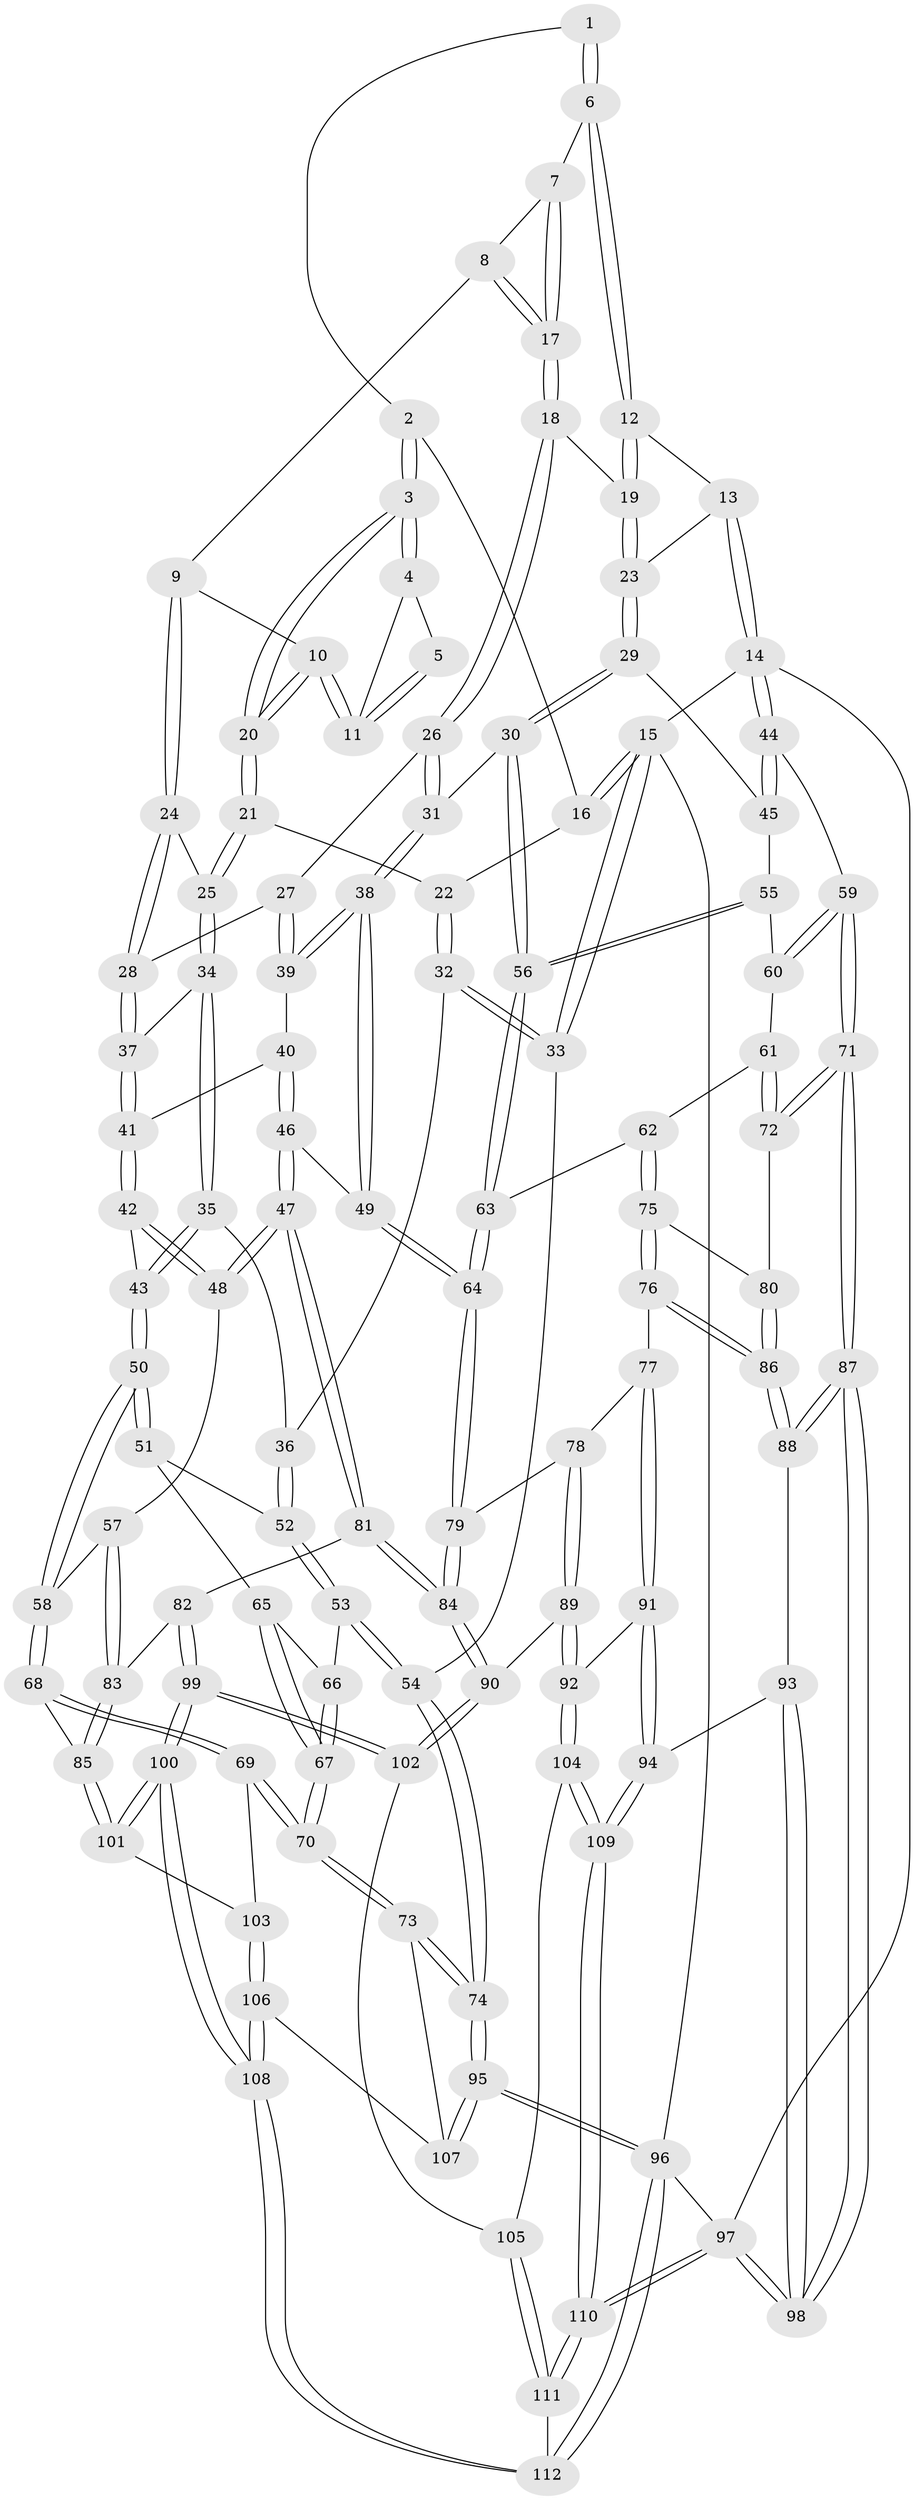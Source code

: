 // coarse degree distribution, {4: 0.417910447761194, 5: 0.417910447761194, 3: 0.08955223880597014, 6: 0.07462686567164178}
// Generated by graph-tools (version 1.1) at 2025/24/03/03/25 07:24:36]
// undirected, 112 vertices, 277 edges
graph export_dot {
graph [start="1"]
  node [color=gray90,style=filled];
  1 [pos="+0.3772604191604694+0"];
  2 [pos="+0.1572967005102643+0"];
  3 [pos="+0.2489841598403686+0.0705685239687689"];
  4 [pos="+0.30386856398135104+0.0282906549923517"];
  5 [pos="+0.3745248732846567+0"];
  6 [pos="+0.5623043337661552+0"];
  7 [pos="+0.5633704492611694+0"];
  8 [pos="+0.43733477295842405+0.09209609804772226"];
  9 [pos="+0.42755397270936396+0.09543215387653022"];
  10 [pos="+0.38956114322235724+0.07339979631303868"];
  11 [pos="+0.37645083493242293+0"];
  12 [pos="+0.9181364077380608+0"];
  13 [pos="+1+0"];
  14 [pos="+1+0"];
  15 [pos="+0+0"];
  16 [pos="+0.03479212694859554+0"];
  17 [pos="+0.6156518468150491+0.10659689461631447"];
  18 [pos="+0.6231330605922876+0.11699715316199641"];
  19 [pos="+0.7125032607104602+0.12440500356617054"];
  20 [pos="+0.2515137877455919+0.11090879787759558"];
  21 [pos="+0.22721437842253198+0.1537461683377821"];
  22 [pos="+0.11499902906621344+0.14511730601457623"];
  23 [pos="+0.8509278400046579+0.20555568809069155"];
  24 [pos="+0.41804307723243966+0.18870875543633472"];
  25 [pos="+0.25155451191474687+0.1977386620252192"];
  26 [pos="+0.5809677380031332+0.21330570352768866"];
  27 [pos="+0.5745971436462176+0.22070877243180848"];
  28 [pos="+0.4642290408032696+0.26016377419343434"];
  29 [pos="+0.8606096379101417+0.22418973260773856"];
  30 [pos="+0.7873115350085345+0.33891224466287256"];
  31 [pos="+0.7699793852452765+0.3416140678548455"];
  32 [pos="+0+0.23417836978098117"];
  33 [pos="+0+0.2560816011495815"];
  34 [pos="+0.2555085140745181+0.23815739058698573"];
  35 [pos="+0.2544588855204759+0.28822948763094136"];
  36 [pos="+0.14633236378904593+0.3386458742298104"];
  37 [pos="+0.46257700096250637+0.2636836163864642"];
  38 [pos="+0.6536905279301664+0.3918910391233992"];
  39 [pos="+0.6021929125364884+0.32939104815650183"];
  40 [pos="+0.5095730665826415+0.36422208141707524"];
  41 [pos="+0.45353868886833026+0.2912777879263142"];
  42 [pos="+0.38149514915447025+0.3503465275344661"];
  43 [pos="+0.2861437663989644+0.32678605758171964"];
  44 [pos="+1+0.27840018273407213"];
  45 [pos="+1+0.2592223964842376"];
  46 [pos="+0.5343043276230344+0.4927960975343797"];
  47 [pos="+0.5221433633692809+0.5018416087251619"];
  48 [pos="+0.40648393740746414+0.47863543637079226"];
  49 [pos="+0.6051117993474774+0.4768950667558994"];
  50 [pos="+0.24150705536992265+0.4897473145158855"];
  51 [pos="+0.145660094906002+0.4428787748773563"];
  52 [pos="+0.1448152336817947+0.441924400584587"];
  53 [pos="+0+0.4424528191268066"];
  54 [pos="+0+0.4273898399696356"];
  55 [pos="+0.9204743790922585+0.4188235929319875"];
  56 [pos="+0.7914155214236401+0.35094848746876856"];
  57 [pos="+0.3615184836709143+0.5062783122932222"];
  58 [pos="+0.251878731525367+0.5065218327150424"];
  59 [pos="+1+0.4518703897000693"];
  60 [pos="+0.9273402183557664+0.4408129511242651"];
  61 [pos="+0.8892203989561692+0.48756035932977837"];
  62 [pos="+0.8174579156690209+0.4996001748596107"];
  63 [pos="+0.8160571370780286+0.498301978170904"];
  64 [pos="+0.6797395476326127+0.536490810857555"];
  65 [pos="+0.11290500313453528+0.5103151851290253"];
  66 [pos="+0.04289436836821937+0.4954235164180598"];
  67 [pos="+0.10228285427807324+0.5402156925270236"];
  68 [pos="+0.1952703245856276+0.6584487176292427"];
  69 [pos="+0.16355122398652244+0.6776265236768595"];
  70 [pos="+0.10114068226214323+0.6944025150137819"];
  71 [pos="+1+0.5216782410892494"];
  72 [pos="+1+0.5488996529727896"];
  73 [pos="+0.07748612831679716+0.7069545082887284"];
  74 [pos="+0+0.789209329783498"];
  75 [pos="+0.8275365485023598+0.5381766475896379"];
  76 [pos="+0.8277684367226742+0.598538118365842"];
  77 [pos="+0.8267816455919432+0.6000332317158495"];
  78 [pos="+0.7164326250360376+0.6213106332082761"];
  79 [pos="+0.683369429065224+0.5919821683750958"];
  80 [pos="+0.9718388420919954+0.5795598077053262"];
  81 [pos="+0.5161912420734889+0.6254173669695989"];
  82 [pos="+0.45896696778062124+0.6665662322105239"];
  83 [pos="+0.3810614845762015+0.6534490097447007"];
  84 [pos="+0.5971714672174616+0.6765504589079371"];
  85 [pos="+0.32227961023703144+0.6858013641261349"];
  86 [pos="+0.9198647371049232+0.6339610389351739"];
  87 [pos="+1+0.6784350250182557"];
  88 [pos="+0.9264129199949701+0.6927431955521902"];
  89 [pos="+0.7413724767622903+0.7299849853718197"];
  90 [pos="+0.619265885244332+0.7297039229619121"];
  91 [pos="+0.8016106445826882+0.7575860815419226"];
  92 [pos="+0.7927390209048901+0.7578186282603329"];
  93 [pos="+0.8639488794865069+0.7840633837238328"];
  94 [pos="+0.8609411580912298+0.7856452857451609"];
  95 [pos="+0+1"];
  96 [pos="+0+1"];
  97 [pos="+1+1"];
  98 [pos="+1+0.8089651515857431"];
  99 [pos="+0.46876502737605635+0.8430128098735202"];
  100 [pos="+0.41512250962804903+0.890699291647667"];
  101 [pos="+0.35502111288039845+0.7975204666872759"];
  102 [pos="+0.5782546283403323+0.8203572454079593"];
  103 [pos="+0.24523877350126852+0.784483418949447"];
  104 [pos="+0.6937042556678127+0.873663561151332"];
  105 [pos="+0.636684616442985+0.871725892111908"];
  106 [pos="+0.2598279514381271+0.899146567398619"];
  107 [pos="+0.23709893770004165+0.9027983422715741"];
  108 [pos="+0.4009600184868529+0.9260040683992888"];
  109 [pos="+0.9065866629165606+1"];
  110 [pos="+0.9681924324837445+1"];
  111 [pos="+0.5689376164483434+1"];
  112 [pos="+0.45019437601370044+1"];
  1 -- 2;
  1 -- 6;
  1 -- 6;
  2 -- 3;
  2 -- 3;
  2 -- 16;
  3 -- 4;
  3 -- 4;
  3 -- 20;
  3 -- 20;
  4 -- 5;
  4 -- 11;
  5 -- 11;
  5 -- 11;
  6 -- 7;
  6 -- 12;
  6 -- 12;
  7 -- 8;
  7 -- 17;
  7 -- 17;
  8 -- 9;
  8 -- 17;
  8 -- 17;
  9 -- 10;
  9 -- 24;
  9 -- 24;
  10 -- 11;
  10 -- 11;
  10 -- 20;
  10 -- 20;
  12 -- 13;
  12 -- 19;
  12 -- 19;
  13 -- 14;
  13 -- 14;
  13 -- 23;
  14 -- 15;
  14 -- 44;
  14 -- 44;
  14 -- 97;
  15 -- 16;
  15 -- 16;
  15 -- 33;
  15 -- 33;
  15 -- 96;
  16 -- 22;
  17 -- 18;
  17 -- 18;
  18 -- 19;
  18 -- 26;
  18 -- 26;
  19 -- 23;
  19 -- 23;
  20 -- 21;
  20 -- 21;
  21 -- 22;
  21 -- 25;
  21 -- 25;
  22 -- 32;
  22 -- 32;
  23 -- 29;
  23 -- 29;
  24 -- 25;
  24 -- 28;
  24 -- 28;
  25 -- 34;
  25 -- 34;
  26 -- 27;
  26 -- 31;
  26 -- 31;
  27 -- 28;
  27 -- 39;
  27 -- 39;
  28 -- 37;
  28 -- 37;
  29 -- 30;
  29 -- 30;
  29 -- 45;
  30 -- 31;
  30 -- 56;
  30 -- 56;
  31 -- 38;
  31 -- 38;
  32 -- 33;
  32 -- 33;
  32 -- 36;
  33 -- 54;
  34 -- 35;
  34 -- 35;
  34 -- 37;
  35 -- 36;
  35 -- 43;
  35 -- 43;
  36 -- 52;
  36 -- 52;
  37 -- 41;
  37 -- 41;
  38 -- 39;
  38 -- 39;
  38 -- 49;
  38 -- 49;
  39 -- 40;
  40 -- 41;
  40 -- 46;
  40 -- 46;
  41 -- 42;
  41 -- 42;
  42 -- 43;
  42 -- 48;
  42 -- 48;
  43 -- 50;
  43 -- 50;
  44 -- 45;
  44 -- 45;
  44 -- 59;
  45 -- 55;
  46 -- 47;
  46 -- 47;
  46 -- 49;
  47 -- 48;
  47 -- 48;
  47 -- 81;
  47 -- 81;
  48 -- 57;
  49 -- 64;
  49 -- 64;
  50 -- 51;
  50 -- 51;
  50 -- 58;
  50 -- 58;
  51 -- 52;
  51 -- 65;
  52 -- 53;
  52 -- 53;
  53 -- 54;
  53 -- 54;
  53 -- 66;
  54 -- 74;
  54 -- 74;
  55 -- 56;
  55 -- 56;
  55 -- 60;
  56 -- 63;
  56 -- 63;
  57 -- 58;
  57 -- 83;
  57 -- 83;
  58 -- 68;
  58 -- 68;
  59 -- 60;
  59 -- 60;
  59 -- 71;
  59 -- 71;
  60 -- 61;
  61 -- 62;
  61 -- 72;
  61 -- 72;
  62 -- 63;
  62 -- 75;
  62 -- 75;
  63 -- 64;
  63 -- 64;
  64 -- 79;
  64 -- 79;
  65 -- 66;
  65 -- 67;
  65 -- 67;
  66 -- 67;
  66 -- 67;
  67 -- 70;
  67 -- 70;
  68 -- 69;
  68 -- 69;
  68 -- 85;
  69 -- 70;
  69 -- 70;
  69 -- 103;
  70 -- 73;
  70 -- 73;
  71 -- 72;
  71 -- 72;
  71 -- 87;
  71 -- 87;
  72 -- 80;
  73 -- 74;
  73 -- 74;
  73 -- 107;
  74 -- 95;
  74 -- 95;
  75 -- 76;
  75 -- 76;
  75 -- 80;
  76 -- 77;
  76 -- 86;
  76 -- 86;
  77 -- 78;
  77 -- 91;
  77 -- 91;
  78 -- 79;
  78 -- 89;
  78 -- 89;
  79 -- 84;
  79 -- 84;
  80 -- 86;
  80 -- 86;
  81 -- 82;
  81 -- 84;
  81 -- 84;
  82 -- 83;
  82 -- 99;
  82 -- 99;
  83 -- 85;
  83 -- 85;
  84 -- 90;
  84 -- 90;
  85 -- 101;
  85 -- 101;
  86 -- 88;
  86 -- 88;
  87 -- 88;
  87 -- 88;
  87 -- 98;
  87 -- 98;
  88 -- 93;
  89 -- 90;
  89 -- 92;
  89 -- 92;
  90 -- 102;
  90 -- 102;
  91 -- 92;
  91 -- 94;
  91 -- 94;
  92 -- 104;
  92 -- 104;
  93 -- 94;
  93 -- 98;
  93 -- 98;
  94 -- 109;
  94 -- 109;
  95 -- 96;
  95 -- 96;
  95 -- 107;
  95 -- 107;
  96 -- 112;
  96 -- 112;
  96 -- 97;
  97 -- 98;
  97 -- 98;
  97 -- 110;
  97 -- 110;
  99 -- 100;
  99 -- 100;
  99 -- 102;
  99 -- 102;
  100 -- 101;
  100 -- 101;
  100 -- 108;
  100 -- 108;
  101 -- 103;
  102 -- 105;
  103 -- 106;
  103 -- 106;
  104 -- 105;
  104 -- 109;
  104 -- 109;
  105 -- 111;
  105 -- 111;
  106 -- 107;
  106 -- 108;
  106 -- 108;
  108 -- 112;
  108 -- 112;
  109 -- 110;
  109 -- 110;
  110 -- 111;
  110 -- 111;
  111 -- 112;
}
